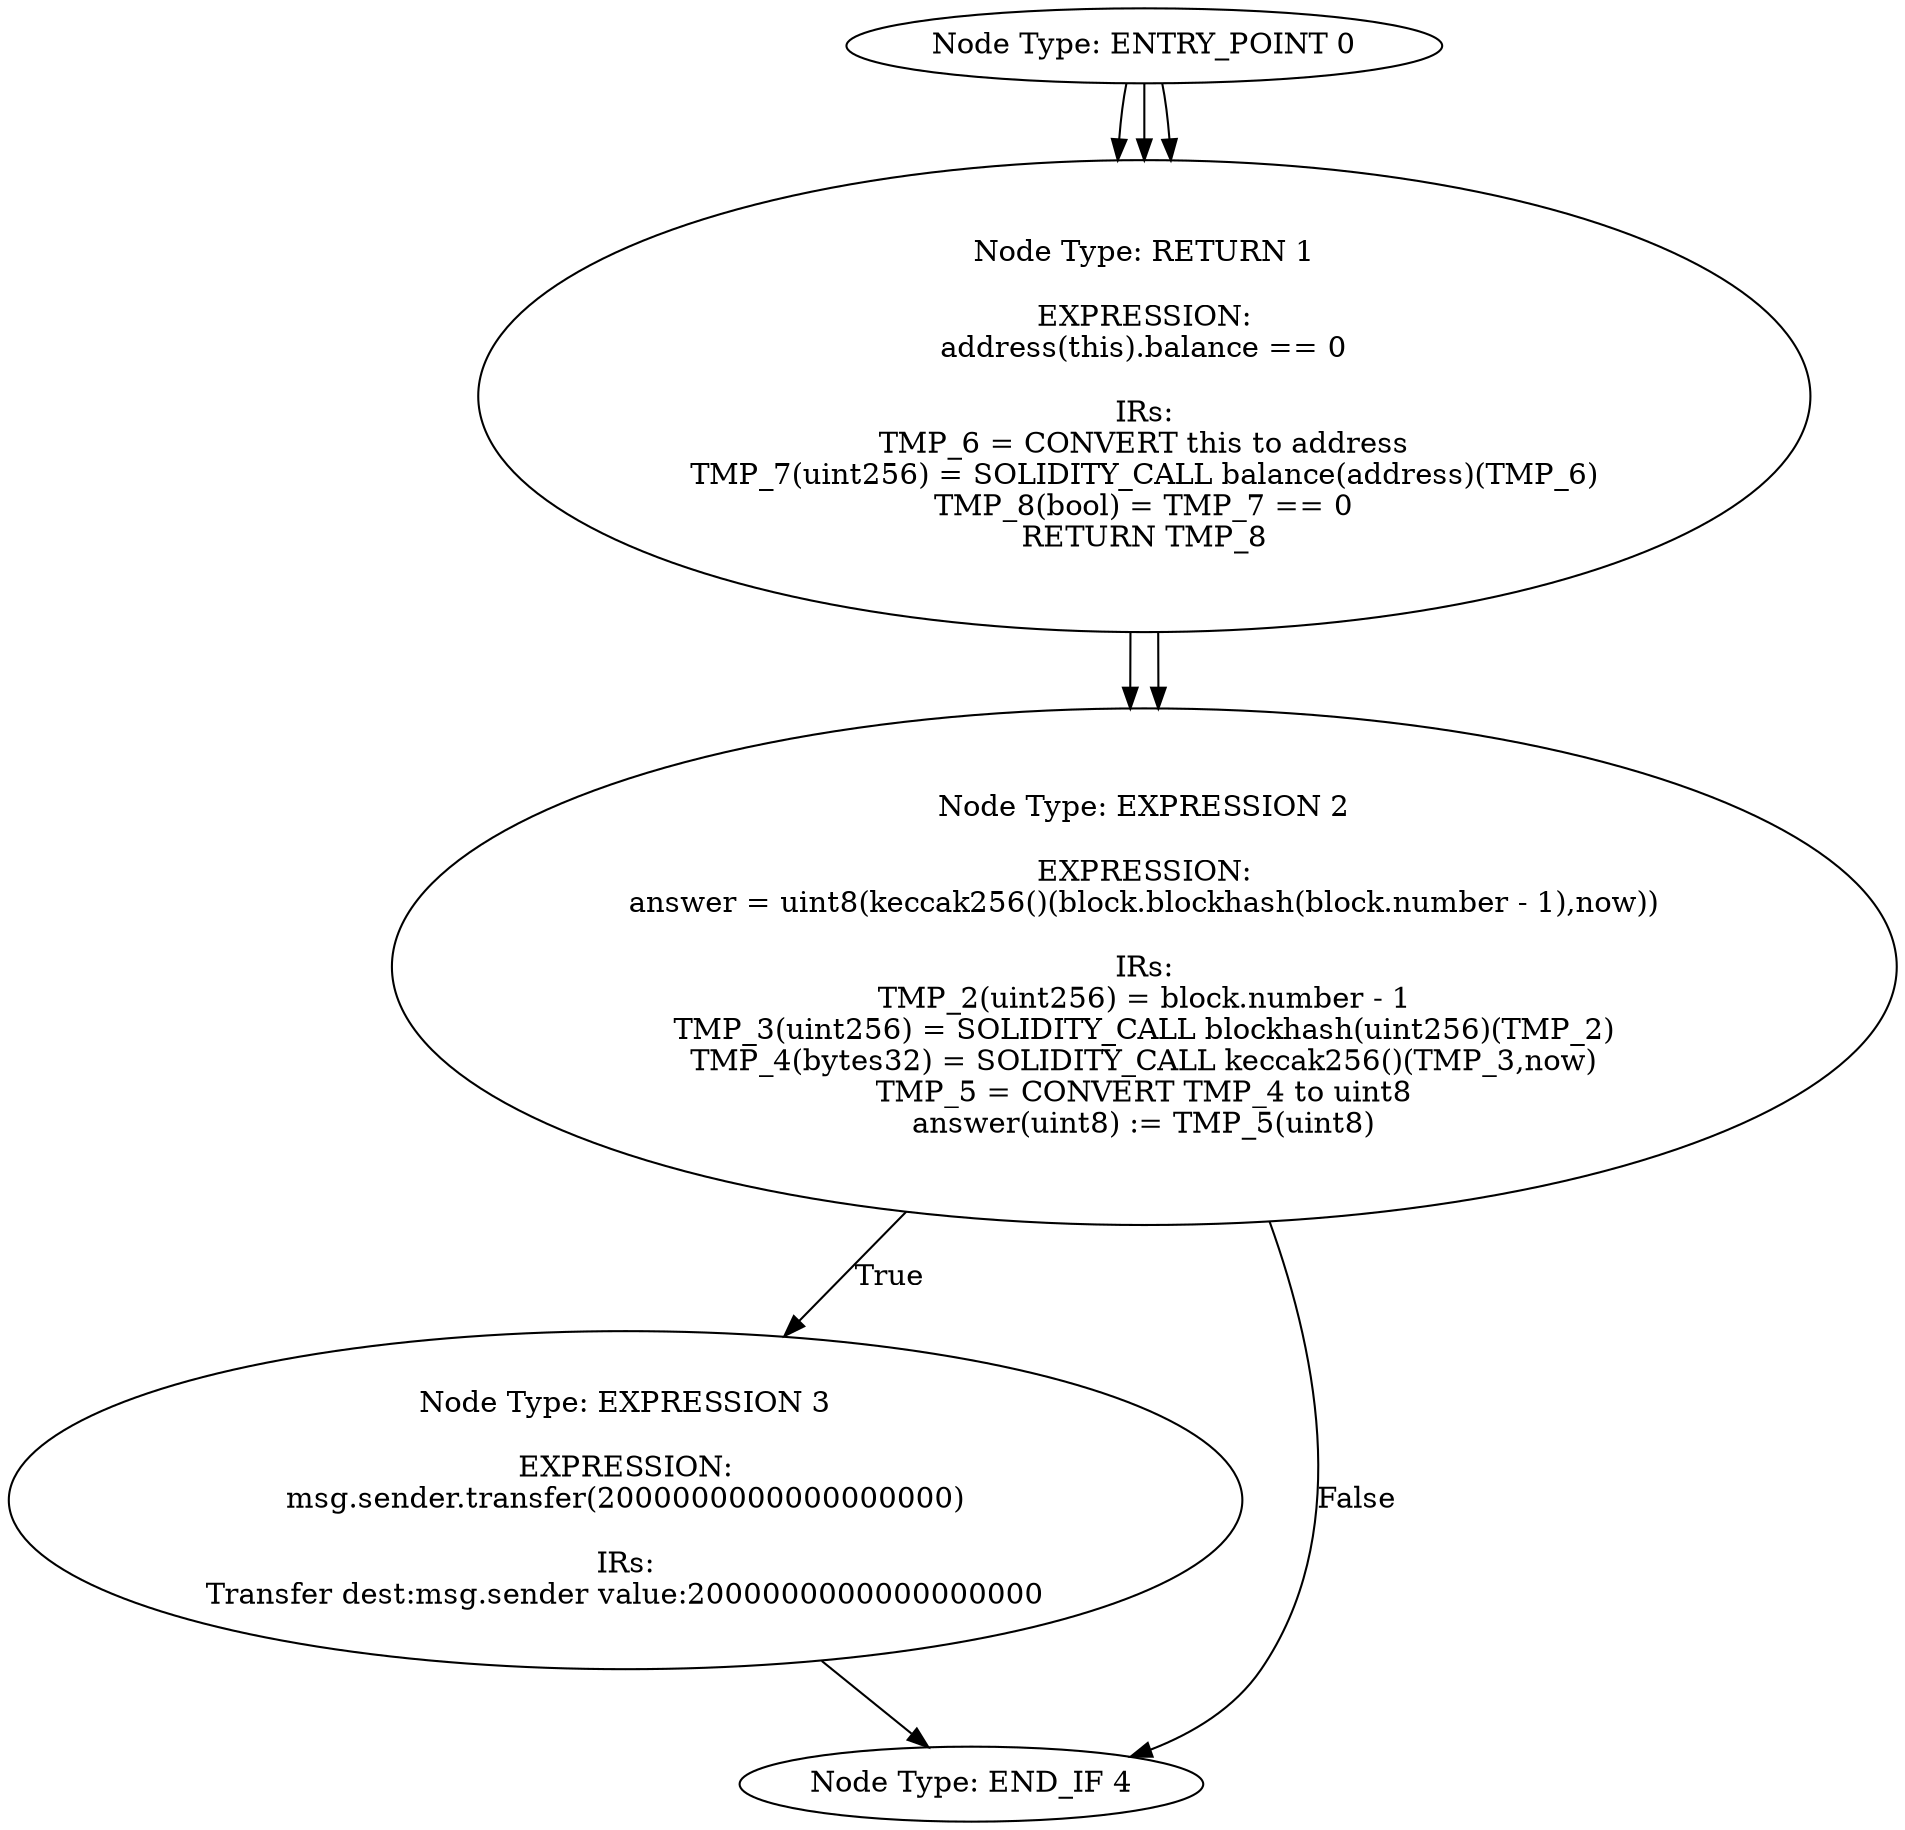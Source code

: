 digraph CFG {
0[label="Node Type: ENTRY_POINT 0
"];
0->1;
1[label="Node Type: EXPRESSION 1

EXPRESSION:
require(bool)(msg.value == 1000000000000000000)

IRs:
TMP_9(bool) = msg.value == 1000000000000000000
TMP_10(None) = SOLIDITY_CALL require(bool)(TMP_9)"];
1->2;
2[label="Node Type: IF 2

EXPRESSION:
n == answer

IRs:
TMP_11(bool) = n == answer
CONDITION TMP_11"];
2->3[label="True"];
2->4[label="False"];
3[label="Node Type: EXPRESSION 3

EXPRESSION:
msg.sender.transfer(2000000000000000000)

IRs:
Transfer dest:msg.sender value:2000000000000000000"];
3->4;
4[label="Node Type: END_IF 4
"];
0[label="Node Type: ENTRY_POINT 0
"];
0->1;
1[label="Node Type: EXPRESSION 1

EXPRESSION:
require(bool)(msg.value == 1000000000000000000)

IRs:
TMP_0(bool) = msg.value == 1000000000000000000
TMP_1(None) = SOLIDITY_CALL require(bool)(TMP_0)"];
1->2;
2[label="Node Type: EXPRESSION 2

EXPRESSION:
answer = uint8(keccak256()(block.blockhash(block.number - 1),now))

IRs:
TMP_2(uint256) = block.number - 1
TMP_3(uint256) = SOLIDITY_CALL blockhash(uint256)(TMP_2)
TMP_4(bytes32) = SOLIDITY_CALL keccak256()(TMP_3,now)
TMP_5 = CONVERT TMP_4 to uint8
answer(uint8) := TMP_5(uint8)"];
0[label="Node Type: ENTRY_POINT 0
"];
0->1;
1[label="Node Type: RETURN 1

EXPRESSION:
address(this).balance == 0

IRs:
TMP_6 = CONVERT this to address
TMP_7(uint256) = SOLIDITY_CALL balance(address)(TMP_6)
TMP_8(bool) = TMP_7 == 0
RETURN TMP_8"];
}
